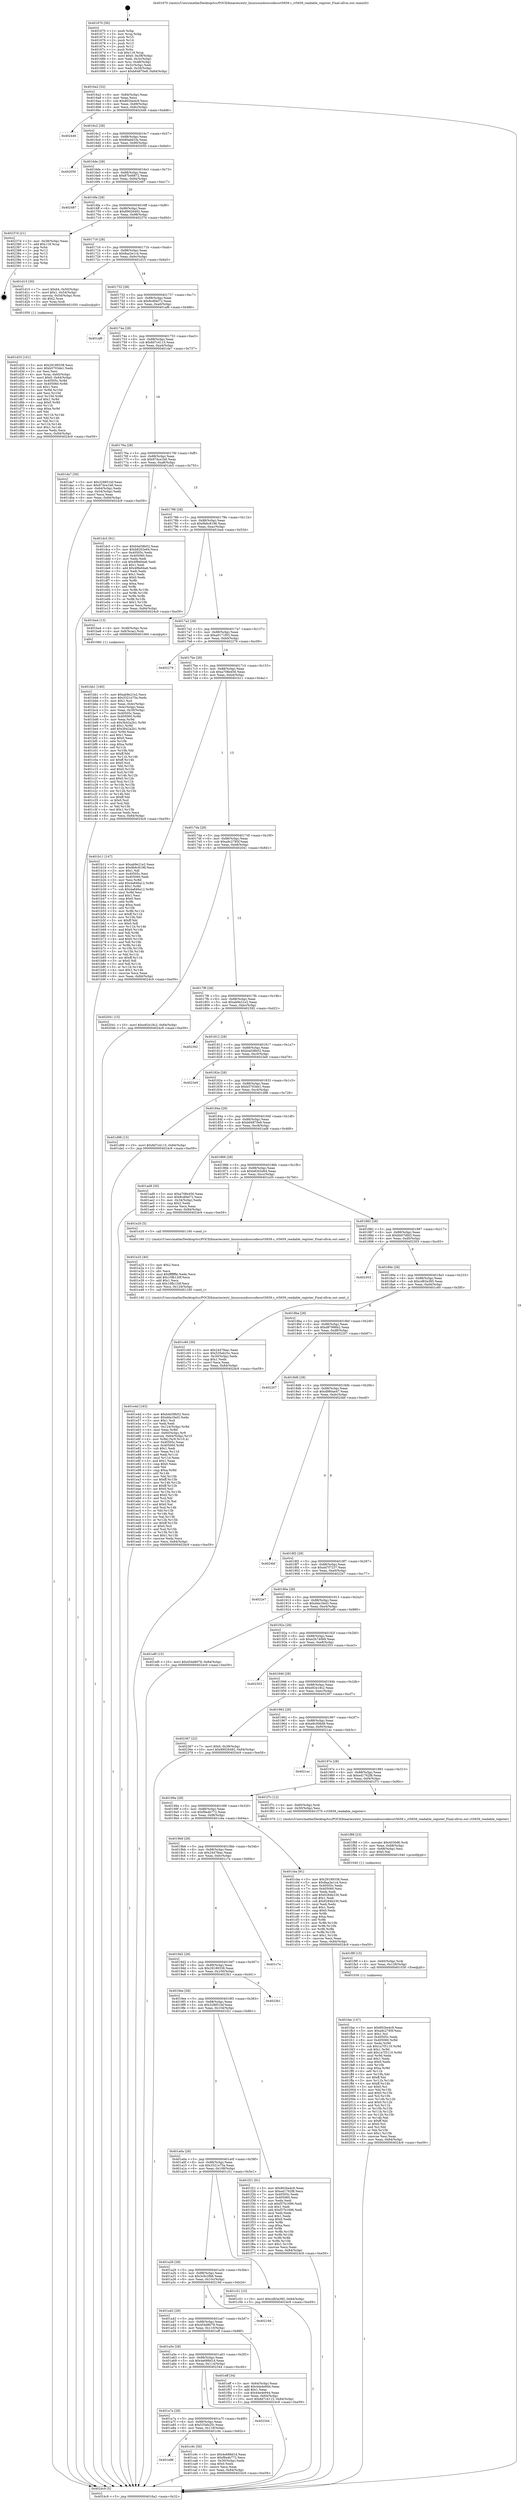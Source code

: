 digraph "0x401670" {
  label = "0x401670 (/mnt/c/Users/mathe/Desktop/tcc/POCII/binaries/extr_linuxsoundsoccodecsrt5659.c_rt5659_readable_register_Final-ollvm.out::main(0))"
  labelloc = "t"
  node[shape=record]

  Entry [label="",width=0.3,height=0.3,shape=circle,fillcolor=black,style=filled]
  "0x4016a2" [label="{
     0x4016a2 [32]\l
     | [instrs]\l
     &nbsp;&nbsp;0x4016a2 \<+6\>: mov -0x84(%rbp),%eax\l
     &nbsp;&nbsp;0x4016a8 \<+2\>: mov %eax,%ecx\l
     &nbsp;&nbsp;0x4016aa \<+6\>: sub $0x802be4c9,%ecx\l
     &nbsp;&nbsp;0x4016b0 \<+6\>: mov %eax,-0x88(%rbp)\l
     &nbsp;&nbsp;0x4016b6 \<+6\>: mov %ecx,-0x8c(%rbp)\l
     &nbsp;&nbsp;0x4016bc \<+6\>: je 0000000000402446 \<main+0xdd6\>\l
  }"]
  "0x402446" [label="{
     0x402446\l
  }", style=dashed]
  "0x4016c2" [label="{
     0x4016c2 [28]\l
     | [instrs]\l
     &nbsp;&nbsp;0x4016c2 \<+5\>: jmp 00000000004016c7 \<main+0x57\>\l
     &nbsp;&nbsp;0x4016c7 \<+6\>: mov -0x88(%rbp),%eax\l
     &nbsp;&nbsp;0x4016cd \<+5\>: sub $0x80abd1fa,%eax\l
     &nbsp;&nbsp;0x4016d2 \<+6\>: mov %eax,-0x90(%rbp)\l
     &nbsp;&nbsp;0x4016d8 \<+6\>: je 0000000000402050 \<main+0x9e0\>\l
  }"]
  Exit [label="",width=0.3,height=0.3,shape=circle,fillcolor=black,style=filled,peripheries=2]
  "0x402050" [label="{
     0x402050\l
  }", style=dashed]
  "0x4016de" [label="{
     0x4016de [28]\l
     | [instrs]\l
     &nbsp;&nbsp;0x4016de \<+5\>: jmp 00000000004016e3 \<main+0x73\>\l
     &nbsp;&nbsp;0x4016e3 \<+6\>: mov -0x88(%rbp),%eax\l
     &nbsp;&nbsp;0x4016e9 \<+5\>: sub $0x87b46872,%eax\l
     &nbsp;&nbsp;0x4016ee \<+6\>: mov %eax,-0x94(%rbp)\l
     &nbsp;&nbsp;0x4016f4 \<+6\>: je 0000000000402487 \<main+0xe17\>\l
  }"]
  "0x401fae" [label="{
     0x401fae [147]\l
     | [instrs]\l
     &nbsp;&nbsp;0x401fae \<+5\>: mov $0x802be4c9,%eax\l
     &nbsp;&nbsp;0x401fb3 \<+5\>: mov $0xa9c2785f,%esi\l
     &nbsp;&nbsp;0x401fb8 \<+2\>: mov $0x1,%cl\l
     &nbsp;&nbsp;0x401fba \<+7\>: mov 0x40505c,%edx\l
     &nbsp;&nbsp;0x401fc1 \<+8\>: mov 0x405060,%r8d\l
     &nbsp;&nbsp;0x401fc9 \<+3\>: mov %edx,%r9d\l
     &nbsp;&nbsp;0x401fcc \<+7\>: sub $0x1a7f3110,%r9d\l
     &nbsp;&nbsp;0x401fd3 \<+4\>: sub $0x1,%r9d\l
     &nbsp;&nbsp;0x401fd7 \<+7\>: add $0x1a7f3110,%r9d\l
     &nbsp;&nbsp;0x401fde \<+4\>: imul %r9d,%edx\l
     &nbsp;&nbsp;0x401fe2 \<+3\>: and $0x1,%edx\l
     &nbsp;&nbsp;0x401fe5 \<+3\>: cmp $0x0,%edx\l
     &nbsp;&nbsp;0x401fe8 \<+4\>: sete %r10b\l
     &nbsp;&nbsp;0x401fec \<+4\>: cmp $0xa,%r8d\l
     &nbsp;&nbsp;0x401ff0 \<+4\>: setl %r11b\l
     &nbsp;&nbsp;0x401ff4 \<+3\>: mov %r10b,%bl\l
     &nbsp;&nbsp;0x401ff7 \<+3\>: xor $0xff,%bl\l
     &nbsp;&nbsp;0x401ffa \<+3\>: mov %r11b,%r14b\l
     &nbsp;&nbsp;0x401ffd \<+4\>: xor $0xff,%r14b\l
     &nbsp;&nbsp;0x402001 \<+3\>: xor $0x0,%cl\l
     &nbsp;&nbsp;0x402004 \<+3\>: mov %bl,%r15b\l
     &nbsp;&nbsp;0x402007 \<+4\>: and $0x0,%r15b\l
     &nbsp;&nbsp;0x40200b \<+3\>: and %cl,%r10b\l
     &nbsp;&nbsp;0x40200e \<+3\>: mov %r14b,%r12b\l
     &nbsp;&nbsp;0x402011 \<+4\>: and $0x0,%r12b\l
     &nbsp;&nbsp;0x402015 \<+3\>: and %cl,%r11b\l
     &nbsp;&nbsp;0x402018 \<+3\>: or %r10b,%r15b\l
     &nbsp;&nbsp;0x40201b \<+3\>: or %r11b,%r12b\l
     &nbsp;&nbsp;0x40201e \<+3\>: xor %r12b,%r15b\l
     &nbsp;&nbsp;0x402021 \<+3\>: or %r14b,%bl\l
     &nbsp;&nbsp;0x402024 \<+3\>: xor $0xff,%bl\l
     &nbsp;&nbsp;0x402027 \<+3\>: or $0x0,%cl\l
     &nbsp;&nbsp;0x40202a \<+2\>: and %cl,%bl\l
     &nbsp;&nbsp;0x40202c \<+3\>: or %bl,%r15b\l
     &nbsp;&nbsp;0x40202f \<+4\>: test $0x1,%r15b\l
     &nbsp;&nbsp;0x402033 \<+3\>: cmovne %esi,%eax\l
     &nbsp;&nbsp;0x402036 \<+6\>: mov %eax,-0x84(%rbp)\l
     &nbsp;&nbsp;0x40203c \<+5\>: jmp 00000000004024c9 \<main+0xe59\>\l
  }"]
  "0x402487" [label="{
     0x402487\l
  }", style=dashed]
  "0x4016fa" [label="{
     0x4016fa [28]\l
     | [instrs]\l
     &nbsp;&nbsp;0x4016fa \<+5\>: jmp 00000000004016ff \<main+0x8f\>\l
     &nbsp;&nbsp;0x4016ff \<+6\>: mov -0x88(%rbp),%eax\l
     &nbsp;&nbsp;0x401705 \<+5\>: sub $0x89026492,%eax\l
     &nbsp;&nbsp;0x40170a \<+6\>: mov %eax,-0x98(%rbp)\l
     &nbsp;&nbsp;0x401710 \<+6\>: je 000000000040237d \<main+0xd0d\>\l
  }"]
  "0x401f9f" [label="{
     0x401f9f [15]\l
     | [instrs]\l
     &nbsp;&nbsp;0x401f9f \<+4\>: mov -0x60(%rbp),%rdi\l
     &nbsp;&nbsp;0x401fa3 \<+6\>: mov %eax,-0x128(%rbp)\l
     &nbsp;&nbsp;0x401fa9 \<+5\>: call 0000000000401030 \<free@plt\>\l
     | [calls]\l
     &nbsp;&nbsp;0x401030 \{1\} (unknown)\l
  }"]
  "0x40237d" [label="{
     0x40237d [21]\l
     | [instrs]\l
     &nbsp;&nbsp;0x40237d \<+3\>: mov -0x38(%rbp),%eax\l
     &nbsp;&nbsp;0x402380 \<+7\>: add $0x118,%rsp\l
     &nbsp;&nbsp;0x402387 \<+1\>: pop %rbx\l
     &nbsp;&nbsp;0x402388 \<+2\>: pop %r12\l
     &nbsp;&nbsp;0x40238a \<+2\>: pop %r13\l
     &nbsp;&nbsp;0x40238c \<+2\>: pop %r14\l
     &nbsp;&nbsp;0x40238e \<+2\>: pop %r15\l
     &nbsp;&nbsp;0x402390 \<+1\>: pop %rbp\l
     &nbsp;&nbsp;0x402391 \<+1\>: ret\l
  }"]
  "0x401716" [label="{
     0x401716 [28]\l
     | [instrs]\l
     &nbsp;&nbsp;0x401716 \<+5\>: jmp 000000000040171b \<main+0xab\>\l
     &nbsp;&nbsp;0x40171b \<+6\>: mov -0x88(%rbp),%eax\l
     &nbsp;&nbsp;0x401721 \<+5\>: sub $0x8aa3e1c4,%eax\l
     &nbsp;&nbsp;0x401726 \<+6\>: mov %eax,-0x9c(%rbp)\l
     &nbsp;&nbsp;0x40172c \<+6\>: je 0000000000401d15 \<main+0x6a5\>\l
  }"]
  "0x401f88" [label="{
     0x401f88 [23]\l
     | [instrs]\l
     &nbsp;&nbsp;0x401f88 \<+10\>: movabs $0x4030d6,%rdi\l
     &nbsp;&nbsp;0x401f92 \<+3\>: mov %eax,-0x68(%rbp)\l
     &nbsp;&nbsp;0x401f95 \<+3\>: mov -0x68(%rbp),%esi\l
     &nbsp;&nbsp;0x401f98 \<+2\>: mov $0x0,%al\l
     &nbsp;&nbsp;0x401f9a \<+5\>: call 0000000000401040 \<printf@plt\>\l
     | [calls]\l
     &nbsp;&nbsp;0x401040 \{1\} (unknown)\l
  }"]
  "0x401d15" [label="{
     0x401d15 [30]\l
     | [instrs]\l
     &nbsp;&nbsp;0x401d15 \<+7\>: movl $0x64,-0x50(%rbp)\l
     &nbsp;&nbsp;0x401d1c \<+7\>: movl $0x1,-0x54(%rbp)\l
     &nbsp;&nbsp;0x401d23 \<+4\>: movslq -0x54(%rbp),%rax\l
     &nbsp;&nbsp;0x401d27 \<+4\>: shl $0x2,%rax\l
     &nbsp;&nbsp;0x401d2b \<+3\>: mov %rax,%rdi\l
     &nbsp;&nbsp;0x401d2e \<+5\>: call 0000000000401050 \<malloc@plt\>\l
     | [calls]\l
     &nbsp;&nbsp;0x401050 \{1\} (unknown)\l
  }"]
  "0x401732" [label="{
     0x401732 [28]\l
     | [instrs]\l
     &nbsp;&nbsp;0x401732 \<+5\>: jmp 0000000000401737 \<main+0xc7\>\l
     &nbsp;&nbsp;0x401737 \<+6\>: mov -0x88(%rbp),%eax\l
     &nbsp;&nbsp;0x40173d \<+5\>: sub $0x8cdf4d72,%eax\l
     &nbsp;&nbsp;0x401742 \<+6\>: mov %eax,-0xa0(%rbp)\l
     &nbsp;&nbsp;0x401748 \<+6\>: je 0000000000401af6 \<main+0x486\>\l
  }"]
  "0x401e4d" [label="{
     0x401e4d [163]\l
     | [instrs]\l
     &nbsp;&nbsp;0x401e4d \<+5\>: mov $0xb4d38b52,%ecx\l
     &nbsp;&nbsp;0x401e52 \<+5\>: mov $0xdda1fed3,%edx\l
     &nbsp;&nbsp;0x401e57 \<+3\>: mov $0x1,%sil\l
     &nbsp;&nbsp;0x401e5a \<+2\>: xor %edi,%edi\l
     &nbsp;&nbsp;0x401e5c \<+7\>: mov -0x124(%rbp),%r8d\l
     &nbsp;&nbsp;0x401e63 \<+4\>: imul %eax,%r8d\l
     &nbsp;&nbsp;0x401e67 \<+4\>: mov -0x60(%rbp),%r9\l
     &nbsp;&nbsp;0x401e6b \<+4\>: movslq -0x64(%rbp),%r10\l
     &nbsp;&nbsp;0x401e6f \<+4\>: mov %r8d,(%r9,%r10,4)\l
     &nbsp;&nbsp;0x401e73 \<+7\>: mov 0x40505c,%eax\l
     &nbsp;&nbsp;0x401e7a \<+8\>: mov 0x405060,%r8d\l
     &nbsp;&nbsp;0x401e82 \<+3\>: sub $0x1,%edi\l
     &nbsp;&nbsp;0x401e85 \<+3\>: mov %eax,%r11d\l
     &nbsp;&nbsp;0x401e88 \<+3\>: add %edi,%r11d\l
     &nbsp;&nbsp;0x401e8b \<+4\>: imul %r11d,%eax\l
     &nbsp;&nbsp;0x401e8f \<+3\>: and $0x1,%eax\l
     &nbsp;&nbsp;0x401e92 \<+3\>: cmp $0x0,%eax\l
     &nbsp;&nbsp;0x401e95 \<+3\>: sete %bl\l
     &nbsp;&nbsp;0x401e98 \<+4\>: cmp $0xa,%r8d\l
     &nbsp;&nbsp;0x401e9c \<+4\>: setl %r14b\l
     &nbsp;&nbsp;0x401ea0 \<+3\>: mov %bl,%r15b\l
     &nbsp;&nbsp;0x401ea3 \<+4\>: xor $0xff,%r15b\l
     &nbsp;&nbsp;0x401ea7 \<+3\>: mov %r14b,%r12b\l
     &nbsp;&nbsp;0x401eaa \<+4\>: xor $0xff,%r12b\l
     &nbsp;&nbsp;0x401eae \<+4\>: xor $0x0,%sil\l
     &nbsp;&nbsp;0x401eb2 \<+3\>: mov %r15b,%r13b\l
     &nbsp;&nbsp;0x401eb5 \<+4\>: and $0x0,%r13b\l
     &nbsp;&nbsp;0x401eb9 \<+3\>: and %sil,%bl\l
     &nbsp;&nbsp;0x401ebc \<+3\>: mov %r12b,%al\l
     &nbsp;&nbsp;0x401ebf \<+2\>: and $0x0,%al\l
     &nbsp;&nbsp;0x401ec1 \<+3\>: and %sil,%r14b\l
     &nbsp;&nbsp;0x401ec4 \<+3\>: or %bl,%r13b\l
     &nbsp;&nbsp;0x401ec7 \<+3\>: or %r14b,%al\l
     &nbsp;&nbsp;0x401eca \<+3\>: xor %al,%r13b\l
     &nbsp;&nbsp;0x401ecd \<+3\>: or %r12b,%r15b\l
     &nbsp;&nbsp;0x401ed0 \<+4\>: xor $0xff,%r15b\l
     &nbsp;&nbsp;0x401ed4 \<+4\>: or $0x0,%sil\l
     &nbsp;&nbsp;0x401ed8 \<+3\>: and %sil,%r15b\l
     &nbsp;&nbsp;0x401edb \<+3\>: or %r15b,%r13b\l
     &nbsp;&nbsp;0x401ede \<+4\>: test $0x1,%r13b\l
     &nbsp;&nbsp;0x401ee2 \<+3\>: cmovne %edx,%ecx\l
     &nbsp;&nbsp;0x401ee5 \<+6\>: mov %ecx,-0x84(%rbp)\l
     &nbsp;&nbsp;0x401eeb \<+5\>: jmp 00000000004024c9 \<main+0xe59\>\l
  }"]
  "0x401af6" [label="{
     0x401af6\l
  }", style=dashed]
  "0x40174e" [label="{
     0x40174e [28]\l
     | [instrs]\l
     &nbsp;&nbsp;0x40174e \<+5\>: jmp 0000000000401753 \<main+0xe3\>\l
     &nbsp;&nbsp;0x401753 \<+6\>: mov -0x88(%rbp),%eax\l
     &nbsp;&nbsp;0x401759 \<+5\>: sub $0x8d7c4115,%eax\l
     &nbsp;&nbsp;0x40175e \<+6\>: mov %eax,-0xa4(%rbp)\l
     &nbsp;&nbsp;0x401764 \<+6\>: je 0000000000401da7 \<main+0x737\>\l
  }"]
  "0x401e25" [label="{
     0x401e25 [40]\l
     | [instrs]\l
     &nbsp;&nbsp;0x401e25 \<+5\>: mov $0x2,%ecx\l
     &nbsp;&nbsp;0x401e2a \<+1\>: cltd\l
     &nbsp;&nbsp;0x401e2b \<+2\>: idiv %ecx\l
     &nbsp;&nbsp;0x401e2d \<+6\>: imul $0xfffffffe,%edx,%ecx\l
     &nbsp;&nbsp;0x401e33 \<+6\>: add $0x10fb120f,%ecx\l
     &nbsp;&nbsp;0x401e39 \<+3\>: add $0x1,%ecx\l
     &nbsp;&nbsp;0x401e3c \<+6\>: sub $0x10fb120f,%ecx\l
     &nbsp;&nbsp;0x401e42 \<+6\>: mov %ecx,-0x124(%rbp)\l
     &nbsp;&nbsp;0x401e48 \<+5\>: call 0000000000401160 \<next_i\>\l
     | [calls]\l
     &nbsp;&nbsp;0x401160 \{1\} (/mnt/c/Users/mathe/Desktop/tcc/POCII/binaries/extr_linuxsoundsoccodecsrt5659.c_rt5659_readable_register_Final-ollvm.out::next_i)\l
  }"]
  "0x401da7" [label="{
     0x401da7 [30]\l
     | [instrs]\l
     &nbsp;&nbsp;0x401da7 \<+5\>: mov $0x328851bf,%eax\l
     &nbsp;&nbsp;0x401dac \<+5\>: mov $0x97dce1b6,%ecx\l
     &nbsp;&nbsp;0x401db1 \<+3\>: mov -0x64(%rbp),%edx\l
     &nbsp;&nbsp;0x401db4 \<+3\>: cmp -0x54(%rbp),%edx\l
     &nbsp;&nbsp;0x401db7 \<+3\>: cmovl %ecx,%eax\l
     &nbsp;&nbsp;0x401dba \<+6\>: mov %eax,-0x84(%rbp)\l
     &nbsp;&nbsp;0x401dc0 \<+5\>: jmp 00000000004024c9 \<main+0xe59\>\l
  }"]
  "0x40176a" [label="{
     0x40176a [28]\l
     | [instrs]\l
     &nbsp;&nbsp;0x40176a \<+5\>: jmp 000000000040176f \<main+0xff\>\l
     &nbsp;&nbsp;0x40176f \<+6\>: mov -0x88(%rbp),%eax\l
     &nbsp;&nbsp;0x401775 \<+5\>: sub $0x97dce1b6,%eax\l
     &nbsp;&nbsp;0x40177a \<+6\>: mov %eax,-0xa8(%rbp)\l
     &nbsp;&nbsp;0x401780 \<+6\>: je 0000000000401dc5 \<main+0x755\>\l
  }"]
  "0x401d33" [label="{
     0x401d33 [101]\l
     | [instrs]\l
     &nbsp;&nbsp;0x401d33 \<+5\>: mov $0x29189338,%ecx\l
     &nbsp;&nbsp;0x401d38 \<+5\>: mov $0xb5703de1,%edx\l
     &nbsp;&nbsp;0x401d3d \<+2\>: xor %esi,%esi\l
     &nbsp;&nbsp;0x401d3f \<+4\>: mov %rax,-0x60(%rbp)\l
     &nbsp;&nbsp;0x401d43 \<+7\>: movl $0x0,-0x64(%rbp)\l
     &nbsp;&nbsp;0x401d4a \<+8\>: mov 0x40505c,%r8d\l
     &nbsp;&nbsp;0x401d52 \<+8\>: mov 0x405060,%r9d\l
     &nbsp;&nbsp;0x401d5a \<+3\>: sub $0x1,%esi\l
     &nbsp;&nbsp;0x401d5d \<+3\>: mov %r8d,%r10d\l
     &nbsp;&nbsp;0x401d60 \<+3\>: add %esi,%r10d\l
     &nbsp;&nbsp;0x401d63 \<+4\>: imul %r10d,%r8d\l
     &nbsp;&nbsp;0x401d67 \<+4\>: and $0x1,%r8d\l
     &nbsp;&nbsp;0x401d6b \<+4\>: cmp $0x0,%r8d\l
     &nbsp;&nbsp;0x401d6f \<+4\>: sete %r11b\l
     &nbsp;&nbsp;0x401d73 \<+4\>: cmp $0xa,%r9d\l
     &nbsp;&nbsp;0x401d77 \<+3\>: setl %bl\l
     &nbsp;&nbsp;0x401d7a \<+3\>: mov %r11b,%r14b\l
     &nbsp;&nbsp;0x401d7d \<+3\>: and %bl,%r14b\l
     &nbsp;&nbsp;0x401d80 \<+3\>: xor %bl,%r11b\l
     &nbsp;&nbsp;0x401d83 \<+3\>: or %r11b,%r14b\l
     &nbsp;&nbsp;0x401d86 \<+4\>: test $0x1,%r14b\l
     &nbsp;&nbsp;0x401d8a \<+3\>: cmovne %edx,%ecx\l
     &nbsp;&nbsp;0x401d8d \<+6\>: mov %ecx,-0x84(%rbp)\l
     &nbsp;&nbsp;0x401d93 \<+5\>: jmp 00000000004024c9 \<main+0xe59\>\l
  }"]
  "0x401dc5" [label="{
     0x401dc5 [91]\l
     | [instrs]\l
     &nbsp;&nbsp;0x401dc5 \<+5\>: mov $0xb4d38b52,%eax\l
     &nbsp;&nbsp;0x401dca \<+5\>: mov $0xb8202e64,%ecx\l
     &nbsp;&nbsp;0x401dcf \<+7\>: mov 0x40505c,%edx\l
     &nbsp;&nbsp;0x401dd6 \<+7\>: mov 0x405060,%esi\l
     &nbsp;&nbsp;0x401ddd \<+2\>: mov %edx,%edi\l
     &nbsp;&nbsp;0x401ddf \<+6\>: sub $0x4f8e84a6,%edi\l
     &nbsp;&nbsp;0x401de5 \<+3\>: sub $0x1,%edi\l
     &nbsp;&nbsp;0x401de8 \<+6\>: add $0x4f8e84a6,%edi\l
     &nbsp;&nbsp;0x401dee \<+3\>: imul %edi,%edx\l
     &nbsp;&nbsp;0x401df1 \<+3\>: and $0x1,%edx\l
     &nbsp;&nbsp;0x401df4 \<+3\>: cmp $0x0,%edx\l
     &nbsp;&nbsp;0x401df7 \<+4\>: sete %r8b\l
     &nbsp;&nbsp;0x401dfb \<+3\>: cmp $0xa,%esi\l
     &nbsp;&nbsp;0x401dfe \<+4\>: setl %r9b\l
     &nbsp;&nbsp;0x401e02 \<+3\>: mov %r8b,%r10b\l
     &nbsp;&nbsp;0x401e05 \<+3\>: and %r9b,%r10b\l
     &nbsp;&nbsp;0x401e08 \<+3\>: xor %r9b,%r8b\l
     &nbsp;&nbsp;0x401e0b \<+3\>: or %r8b,%r10b\l
     &nbsp;&nbsp;0x401e0e \<+4\>: test $0x1,%r10b\l
     &nbsp;&nbsp;0x401e12 \<+3\>: cmovne %ecx,%eax\l
     &nbsp;&nbsp;0x401e15 \<+6\>: mov %eax,-0x84(%rbp)\l
     &nbsp;&nbsp;0x401e1b \<+5\>: jmp 00000000004024c9 \<main+0xe59\>\l
  }"]
  "0x401786" [label="{
     0x401786 [28]\l
     | [instrs]\l
     &nbsp;&nbsp;0x401786 \<+5\>: jmp 000000000040178b \<main+0x11b\>\l
     &nbsp;&nbsp;0x40178b \<+6\>: mov -0x88(%rbp),%eax\l
     &nbsp;&nbsp;0x401791 \<+5\>: sub $0x9b6c8196,%eax\l
     &nbsp;&nbsp;0x401796 \<+6\>: mov %eax,-0xac(%rbp)\l
     &nbsp;&nbsp;0x40179c \<+6\>: je 0000000000401ba4 \<main+0x534\>\l
  }"]
  "0x401a96" [label="{
     0x401a96\l
  }", style=dashed]
  "0x401ba4" [label="{
     0x401ba4 [13]\l
     | [instrs]\l
     &nbsp;&nbsp;0x401ba4 \<+4\>: mov -0x48(%rbp),%rax\l
     &nbsp;&nbsp;0x401ba8 \<+4\>: mov 0x8(%rax),%rdi\l
     &nbsp;&nbsp;0x401bac \<+5\>: call 0000000000401060 \<atoi@plt\>\l
     | [calls]\l
     &nbsp;&nbsp;0x401060 \{1\} (unknown)\l
  }"]
  "0x4017a2" [label="{
     0x4017a2 [28]\l
     | [instrs]\l
     &nbsp;&nbsp;0x4017a2 \<+5\>: jmp 00000000004017a7 \<main+0x137\>\l
     &nbsp;&nbsp;0x4017a7 \<+6\>: mov -0x88(%rbp),%eax\l
     &nbsp;&nbsp;0x4017ad \<+5\>: sub $0xa0171f03,%eax\l
     &nbsp;&nbsp;0x4017b2 \<+6\>: mov %eax,-0xb0(%rbp)\l
     &nbsp;&nbsp;0x4017b8 \<+6\>: je 0000000000402279 \<main+0xc09\>\l
  }"]
  "0x401c9c" [label="{
     0x401c9c [30]\l
     | [instrs]\l
     &nbsp;&nbsp;0x401c9c \<+5\>: mov $0x4e688d1d,%eax\l
     &nbsp;&nbsp;0x401ca1 \<+5\>: mov $0xf9a4b772,%ecx\l
     &nbsp;&nbsp;0x401ca6 \<+3\>: mov -0x30(%rbp),%edx\l
     &nbsp;&nbsp;0x401ca9 \<+3\>: cmp $0x0,%edx\l
     &nbsp;&nbsp;0x401cac \<+3\>: cmove %ecx,%eax\l
     &nbsp;&nbsp;0x401caf \<+6\>: mov %eax,-0x84(%rbp)\l
     &nbsp;&nbsp;0x401cb5 \<+5\>: jmp 00000000004024c9 \<main+0xe59\>\l
  }"]
  "0x402279" [label="{
     0x402279\l
  }", style=dashed]
  "0x4017be" [label="{
     0x4017be [28]\l
     | [instrs]\l
     &nbsp;&nbsp;0x4017be \<+5\>: jmp 00000000004017c3 \<main+0x153\>\l
     &nbsp;&nbsp;0x4017c3 \<+6\>: mov -0x88(%rbp),%eax\l
     &nbsp;&nbsp;0x4017c9 \<+5\>: sub $0xa708e456,%eax\l
     &nbsp;&nbsp;0x4017ce \<+6\>: mov %eax,-0xb4(%rbp)\l
     &nbsp;&nbsp;0x4017d4 \<+6\>: je 0000000000401b11 \<main+0x4a1\>\l
  }"]
  "0x401a7a" [label="{
     0x401a7a [28]\l
     | [instrs]\l
     &nbsp;&nbsp;0x401a7a \<+5\>: jmp 0000000000401a7f \<main+0x40f\>\l
     &nbsp;&nbsp;0x401a7f \<+6\>: mov -0x88(%rbp),%eax\l
     &nbsp;&nbsp;0x401a85 \<+5\>: sub $0x535eb25c,%eax\l
     &nbsp;&nbsp;0x401a8a \<+6\>: mov %eax,-0x118(%rbp)\l
     &nbsp;&nbsp;0x401a90 \<+6\>: je 0000000000401c9c \<main+0x62c\>\l
  }"]
  "0x401b11" [label="{
     0x401b11 [147]\l
     | [instrs]\l
     &nbsp;&nbsp;0x401b11 \<+5\>: mov $0xab9e21e2,%eax\l
     &nbsp;&nbsp;0x401b16 \<+5\>: mov $0x9b6c8196,%ecx\l
     &nbsp;&nbsp;0x401b1b \<+2\>: mov $0x1,%dl\l
     &nbsp;&nbsp;0x401b1d \<+7\>: mov 0x40505c,%esi\l
     &nbsp;&nbsp;0x401b24 \<+7\>: mov 0x405060,%edi\l
     &nbsp;&nbsp;0x401b2b \<+3\>: mov %esi,%r8d\l
     &nbsp;&nbsp;0x401b2e \<+7\>: add $0x4a846a12,%r8d\l
     &nbsp;&nbsp;0x401b35 \<+4\>: sub $0x1,%r8d\l
     &nbsp;&nbsp;0x401b39 \<+7\>: sub $0x4a846a12,%r8d\l
     &nbsp;&nbsp;0x401b40 \<+4\>: imul %r8d,%esi\l
     &nbsp;&nbsp;0x401b44 \<+3\>: and $0x1,%esi\l
     &nbsp;&nbsp;0x401b47 \<+3\>: cmp $0x0,%esi\l
     &nbsp;&nbsp;0x401b4a \<+4\>: sete %r9b\l
     &nbsp;&nbsp;0x401b4e \<+3\>: cmp $0xa,%edi\l
     &nbsp;&nbsp;0x401b51 \<+4\>: setl %r10b\l
     &nbsp;&nbsp;0x401b55 \<+3\>: mov %r9b,%r11b\l
     &nbsp;&nbsp;0x401b58 \<+4\>: xor $0xff,%r11b\l
     &nbsp;&nbsp;0x401b5c \<+3\>: mov %r10b,%bl\l
     &nbsp;&nbsp;0x401b5f \<+3\>: xor $0xff,%bl\l
     &nbsp;&nbsp;0x401b62 \<+3\>: xor $0x0,%dl\l
     &nbsp;&nbsp;0x401b65 \<+3\>: mov %r11b,%r14b\l
     &nbsp;&nbsp;0x401b68 \<+4\>: and $0x0,%r14b\l
     &nbsp;&nbsp;0x401b6c \<+3\>: and %dl,%r9b\l
     &nbsp;&nbsp;0x401b6f \<+3\>: mov %bl,%r15b\l
     &nbsp;&nbsp;0x401b72 \<+4\>: and $0x0,%r15b\l
     &nbsp;&nbsp;0x401b76 \<+3\>: and %dl,%r10b\l
     &nbsp;&nbsp;0x401b79 \<+3\>: or %r9b,%r14b\l
     &nbsp;&nbsp;0x401b7c \<+3\>: or %r10b,%r15b\l
     &nbsp;&nbsp;0x401b7f \<+3\>: xor %r15b,%r14b\l
     &nbsp;&nbsp;0x401b82 \<+3\>: or %bl,%r11b\l
     &nbsp;&nbsp;0x401b85 \<+4\>: xor $0xff,%r11b\l
     &nbsp;&nbsp;0x401b89 \<+3\>: or $0x0,%dl\l
     &nbsp;&nbsp;0x401b8c \<+3\>: and %dl,%r11b\l
     &nbsp;&nbsp;0x401b8f \<+3\>: or %r11b,%r14b\l
     &nbsp;&nbsp;0x401b92 \<+4\>: test $0x1,%r14b\l
     &nbsp;&nbsp;0x401b96 \<+3\>: cmovne %ecx,%eax\l
     &nbsp;&nbsp;0x401b99 \<+6\>: mov %eax,-0x84(%rbp)\l
     &nbsp;&nbsp;0x401b9f \<+5\>: jmp 00000000004024c9 \<main+0xe59\>\l
  }"]
  "0x4017da" [label="{
     0x4017da [28]\l
     | [instrs]\l
     &nbsp;&nbsp;0x4017da \<+5\>: jmp 00000000004017df \<main+0x16f\>\l
     &nbsp;&nbsp;0x4017df \<+6\>: mov -0x88(%rbp),%eax\l
     &nbsp;&nbsp;0x4017e5 \<+5\>: sub $0xa9c2785f,%eax\l
     &nbsp;&nbsp;0x4017ea \<+6\>: mov %eax,-0xb8(%rbp)\l
     &nbsp;&nbsp;0x4017f0 \<+6\>: je 0000000000402041 \<main+0x9d1\>\l
  }"]
  "0x402344" [label="{
     0x402344\l
  }", style=dashed]
  "0x402041" [label="{
     0x402041 [15]\l
     | [instrs]\l
     &nbsp;&nbsp;0x402041 \<+10\>: movl $0xe92e18c2,-0x84(%rbp)\l
     &nbsp;&nbsp;0x40204b \<+5\>: jmp 00000000004024c9 \<main+0xe59\>\l
  }"]
  "0x4017f6" [label="{
     0x4017f6 [28]\l
     | [instrs]\l
     &nbsp;&nbsp;0x4017f6 \<+5\>: jmp 00000000004017fb \<main+0x18b\>\l
     &nbsp;&nbsp;0x4017fb \<+6\>: mov -0x88(%rbp),%eax\l
     &nbsp;&nbsp;0x401801 \<+5\>: sub $0xab9e21e2,%eax\l
     &nbsp;&nbsp;0x401806 \<+6\>: mov %eax,-0xbc(%rbp)\l
     &nbsp;&nbsp;0x40180c \<+6\>: je 0000000000402392 \<main+0xd22\>\l
  }"]
  "0x401a5e" [label="{
     0x401a5e [28]\l
     | [instrs]\l
     &nbsp;&nbsp;0x401a5e \<+5\>: jmp 0000000000401a63 \<main+0x3f3\>\l
     &nbsp;&nbsp;0x401a63 \<+6\>: mov -0x88(%rbp),%eax\l
     &nbsp;&nbsp;0x401a69 \<+5\>: sub $0x4e688d1d,%eax\l
     &nbsp;&nbsp;0x401a6e \<+6\>: mov %eax,-0x114(%rbp)\l
     &nbsp;&nbsp;0x401a74 \<+6\>: je 0000000000402344 \<main+0xcd4\>\l
  }"]
  "0x402392" [label="{
     0x402392\l
  }", style=dashed]
  "0x401812" [label="{
     0x401812 [28]\l
     | [instrs]\l
     &nbsp;&nbsp;0x401812 \<+5\>: jmp 0000000000401817 \<main+0x1a7\>\l
     &nbsp;&nbsp;0x401817 \<+6\>: mov -0x88(%rbp),%eax\l
     &nbsp;&nbsp;0x40181d \<+5\>: sub $0xb4d38b52,%eax\l
     &nbsp;&nbsp;0x401822 \<+6\>: mov %eax,-0xc0(%rbp)\l
     &nbsp;&nbsp;0x401828 \<+6\>: je 00000000004023e9 \<main+0xd79\>\l
  }"]
  "0x401eff" [label="{
     0x401eff [34]\l
     | [instrs]\l
     &nbsp;&nbsp;0x401eff \<+3\>: mov -0x64(%rbp),%eax\l
     &nbsp;&nbsp;0x401f02 \<+5\>: add $0x44e4e944,%eax\l
     &nbsp;&nbsp;0x401f07 \<+3\>: add $0x1,%eax\l
     &nbsp;&nbsp;0x401f0a \<+5\>: sub $0x44e4e944,%eax\l
     &nbsp;&nbsp;0x401f0f \<+3\>: mov %eax,-0x64(%rbp)\l
     &nbsp;&nbsp;0x401f12 \<+10\>: movl $0x8d7c4115,-0x84(%rbp)\l
     &nbsp;&nbsp;0x401f1c \<+5\>: jmp 00000000004024c9 \<main+0xe59\>\l
  }"]
  "0x4023e9" [label="{
     0x4023e9\l
  }", style=dashed]
  "0x40182e" [label="{
     0x40182e [28]\l
     | [instrs]\l
     &nbsp;&nbsp;0x40182e \<+5\>: jmp 0000000000401833 \<main+0x1c3\>\l
     &nbsp;&nbsp;0x401833 \<+6\>: mov -0x88(%rbp),%eax\l
     &nbsp;&nbsp;0x401839 \<+5\>: sub $0xb5703de1,%eax\l
     &nbsp;&nbsp;0x40183e \<+6\>: mov %eax,-0xc4(%rbp)\l
     &nbsp;&nbsp;0x401844 \<+6\>: je 0000000000401d98 \<main+0x728\>\l
  }"]
  "0x401a42" [label="{
     0x401a42 [28]\l
     | [instrs]\l
     &nbsp;&nbsp;0x401a42 \<+5\>: jmp 0000000000401a47 \<main+0x3d7\>\l
     &nbsp;&nbsp;0x401a47 \<+6\>: mov -0x88(%rbp),%eax\l
     &nbsp;&nbsp;0x401a4d \<+5\>: sub $0x454d8078,%eax\l
     &nbsp;&nbsp;0x401a52 \<+6\>: mov %eax,-0x110(%rbp)\l
     &nbsp;&nbsp;0x401a58 \<+6\>: je 0000000000401eff \<main+0x88f\>\l
  }"]
  "0x401d98" [label="{
     0x401d98 [15]\l
     | [instrs]\l
     &nbsp;&nbsp;0x401d98 \<+10\>: movl $0x8d7c4115,-0x84(%rbp)\l
     &nbsp;&nbsp;0x401da2 \<+5\>: jmp 00000000004024c9 \<main+0xe59\>\l
  }"]
  "0x40184a" [label="{
     0x40184a [28]\l
     | [instrs]\l
     &nbsp;&nbsp;0x40184a \<+5\>: jmp 000000000040184f \<main+0x1df\>\l
     &nbsp;&nbsp;0x40184f \<+6\>: mov -0x88(%rbp),%eax\l
     &nbsp;&nbsp;0x401855 \<+5\>: sub $0xb64870e8,%eax\l
     &nbsp;&nbsp;0x40185a \<+6\>: mov %eax,-0xc8(%rbp)\l
     &nbsp;&nbsp;0x401860 \<+6\>: je 0000000000401ad8 \<main+0x468\>\l
  }"]
  "0x40219d" [label="{
     0x40219d\l
  }", style=dashed]
  "0x401ad8" [label="{
     0x401ad8 [30]\l
     | [instrs]\l
     &nbsp;&nbsp;0x401ad8 \<+5\>: mov $0xa708e456,%eax\l
     &nbsp;&nbsp;0x401add \<+5\>: mov $0x8cdf4d72,%ecx\l
     &nbsp;&nbsp;0x401ae2 \<+3\>: mov -0x34(%rbp),%edx\l
     &nbsp;&nbsp;0x401ae5 \<+3\>: cmp $0x2,%edx\l
     &nbsp;&nbsp;0x401ae8 \<+3\>: cmovne %ecx,%eax\l
     &nbsp;&nbsp;0x401aeb \<+6\>: mov %eax,-0x84(%rbp)\l
     &nbsp;&nbsp;0x401af1 \<+5\>: jmp 00000000004024c9 \<main+0xe59\>\l
  }"]
  "0x401866" [label="{
     0x401866 [28]\l
     | [instrs]\l
     &nbsp;&nbsp;0x401866 \<+5\>: jmp 000000000040186b \<main+0x1fb\>\l
     &nbsp;&nbsp;0x40186b \<+6\>: mov -0x88(%rbp),%eax\l
     &nbsp;&nbsp;0x401871 \<+5\>: sub $0xb8202e64,%eax\l
     &nbsp;&nbsp;0x401876 \<+6\>: mov %eax,-0xcc(%rbp)\l
     &nbsp;&nbsp;0x40187c \<+6\>: je 0000000000401e20 \<main+0x7b0\>\l
  }"]
  "0x4024c9" [label="{
     0x4024c9 [5]\l
     | [instrs]\l
     &nbsp;&nbsp;0x4024c9 \<+5\>: jmp 00000000004016a2 \<main+0x32\>\l
  }"]
  "0x401670" [label="{
     0x401670 [50]\l
     | [instrs]\l
     &nbsp;&nbsp;0x401670 \<+1\>: push %rbp\l
     &nbsp;&nbsp;0x401671 \<+3\>: mov %rsp,%rbp\l
     &nbsp;&nbsp;0x401674 \<+2\>: push %r15\l
     &nbsp;&nbsp;0x401676 \<+2\>: push %r14\l
     &nbsp;&nbsp;0x401678 \<+2\>: push %r13\l
     &nbsp;&nbsp;0x40167a \<+2\>: push %r12\l
     &nbsp;&nbsp;0x40167c \<+1\>: push %rbx\l
     &nbsp;&nbsp;0x40167d \<+7\>: sub $0x118,%rsp\l
     &nbsp;&nbsp;0x401684 \<+7\>: movl $0x0,-0x38(%rbp)\l
     &nbsp;&nbsp;0x40168b \<+3\>: mov %edi,-0x3c(%rbp)\l
     &nbsp;&nbsp;0x40168e \<+4\>: mov %rsi,-0x48(%rbp)\l
     &nbsp;&nbsp;0x401692 \<+3\>: mov -0x3c(%rbp),%edi\l
     &nbsp;&nbsp;0x401695 \<+3\>: mov %edi,-0x34(%rbp)\l
     &nbsp;&nbsp;0x401698 \<+10\>: movl $0xb64870e8,-0x84(%rbp)\l
  }"]
  "0x401bb1" [label="{
     0x401bb1 [160]\l
     | [instrs]\l
     &nbsp;&nbsp;0x401bb1 \<+5\>: mov $0xab9e21e2,%ecx\l
     &nbsp;&nbsp;0x401bb6 \<+5\>: mov $0x3321e75a,%edx\l
     &nbsp;&nbsp;0x401bbb \<+3\>: mov $0x1,%sil\l
     &nbsp;&nbsp;0x401bbe \<+3\>: mov %eax,-0x4c(%rbp)\l
     &nbsp;&nbsp;0x401bc1 \<+3\>: mov -0x4c(%rbp),%eax\l
     &nbsp;&nbsp;0x401bc4 \<+3\>: mov %eax,-0x30(%rbp)\l
     &nbsp;&nbsp;0x401bc7 \<+7\>: mov 0x40505c,%eax\l
     &nbsp;&nbsp;0x401bce \<+8\>: mov 0x405060,%r8d\l
     &nbsp;&nbsp;0x401bd6 \<+3\>: mov %eax,%r9d\l
     &nbsp;&nbsp;0x401bd9 \<+7\>: sub $0x3b42a2b1,%r9d\l
     &nbsp;&nbsp;0x401be0 \<+4\>: sub $0x1,%r9d\l
     &nbsp;&nbsp;0x401be4 \<+7\>: add $0x3b42a2b1,%r9d\l
     &nbsp;&nbsp;0x401beb \<+4\>: imul %r9d,%eax\l
     &nbsp;&nbsp;0x401bef \<+3\>: and $0x1,%eax\l
     &nbsp;&nbsp;0x401bf2 \<+3\>: cmp $0x0,%eax\l
     &nbsp;&nbsp;0x401bf5 \<+4\>: sete %r10b\l
     &nbsp;&nbsp;0x401bf9 \<+4\>: cmp $0xa,%r8d\l
     &nbsp;&nbsp;0x401bfd \<+4\>: setl %r11b\l
     &nbsp;&nbsp;0x401c01 \<+3\>: mov %r10b,%bl\l
     &nbsp;&nbsp;0x401c04 \<+3\>: xor $0xff,%bl\l
     &nbsp;&nbsp;0x401c07 \<+3\>: mov %r11b,%r14b\l
     &nbsp;&nbsp;0x401c0a \<+4\>: xor $0xff,%r14b\l
     &nbsp;&nbsp;0x401c0e \<+4\>: xor $0x0,%sil\l
     &nbsp;&nbsp;0x401c12 \<+3\>: mov %bl,%r15b\l
     &nbsp;&nbsp;0x401c15 \<+4\>: and $0x0,%r15b\l
     &nbsp;&nbsp;0x401c19 \<+3\>: and %sil,%r10b\l
     &nbsp;&nbsp;0x401c1c \<+3\>: mov %r14b,%r12b\l
     &nbsp;&nbsp;0x401c1f \<+4\>: and $0x0,%r12b\l
     &nbsp;&nbsp;0x401c23 \<+3\>: and %sil,%r11b\l
     &nbsp;&nbsp;0x401c26 \<+3\>: or %r10b,%r15b\l
     &nbsp;&nbsp;0x401c29 \<+3\>: or %r11b,%r12b\l
     &nbsp;&nbsp;0x401c2c \<+3\>: xor %r12b,%r15b\l
     &nbsp;&nbsp;0x401c2f \<+3\>: or %r14b,%bl\l
     &nbsp;&nbsp;0x401c32 \<+3\>: xor $0xff,%bl\l
     &nbsp;&nbsp;0x401c35 \<+4\>: or $0x0,%sil\l
     &nbsp;&nbsp;0x401c39 \<+3\>: and %sil,%bl\l
     &nbsp;&nbsp;0x401c3c \<+3\>: or %bl,%r15b\l
     &nbsp;&nbsp;0x401c3f \<+4\>: test $0x1,%r15b\l
     &nbsp;&nbsp;0x401c43 \<+3\>: cmovne %edx,%ecx\l
     &nbsp;&nbsp;0x401c46 \<+6\>: mov %ecx,-0x84(%rbp)\l
     &nbsp;&nbsp;0x401c4c \<+5\>: jmp 00000000004024c9 \<main+0xe59\>\l
  }"]
  "0x401a26" [label="{
     0x401a26 [28]\l
     | [instrs]\l
     &nbsp;&nbsp;0x401a26 \<+5\>: jmp 0000000000401a2b \<main+0x3bb\>\l
     &nbsp;&nbsp;0x401a2b \<+6\>: mov -0x88(%rbp),%eax\l
     &nbsp;&nbsp;0x401a31 \<+5\>: sub $0x3c6c2fb6,%eax\l
     &nbsp;&nbsp;0x401a36 \<+6\>: mov %eax,-0x10c(%rbp)\l
     &nbsp;&nbsp;0x401a3c \<+6\>: je 000000000040219d \<main+0xb2d\>\l
  }"]
  "0x401e20" [label="{
     0x401e20 [5]\l
     | [instrs]\l
     &nbsp;&nbsp;0x401e20 \<+5\>: call 0000000000401160 \<next_i\>\l
     | [calls]\l
     &nbsp;&nbsp;0x401160 \{1\} (/mnt/c/Users/mathe/Desktop/tcc/POCII/binaries/extr_linuxsoundsoccodecsrt5659.c_rt5659_readable_register_Final-ollvm.out::next_i)\l
  }"]
  "0x401882" [label="{
     0x401882 [28]\l
     | [instrs]\l
     &nbsp;&nbsp;0x401882 \<+5\>: jmp 0000000000401887 \<main+0x217\>\l
     &nbsp;&nbsp;0x401887 \<+6\>: mov -0x88(%rbp),%eax\l
     &nbsp;&nbsp;0x40188d \<+5\>: sub $0xbb07dfd3,%eax\l
     &nbsp;&nbsp;0x401892 \<+6\>: mov %eax,-0xd0(%rbp)\l
     &nbsp;&nbsp;0x401898 \<+6\>: je 0000000000402303 \<main+0xc93\>\l
  }"]
  "0x401c51" [label="{
     0x401c51 [15]\l
     | [instrs]\l
     &nbsp;&nbsp;0x401c51 \<+10\>: movl $0xcd83a385,-0x84(%rbp)\l
     &nbsp;&nbsp;0x401c5b \<+5\>: jmp 00000000004024c9 \<main+0xe59\>\l
  }"]
  "0x402303" [label="{
     0x402303\l
  }", style=dashed]
  "0x40189e" [label="{
     0x40189e [28]\l
     | [instrs]\l
     &nbsp;&nbsp;0x40189e \<+5\>: jmp 00000000004018a3 \<main+0x233\>\l
     &nbsp;&nbsp;0x4018a3 \<+6\>: mov -0x88(%rbp),%eax\l
     &nbsp;&nbsp;0x4018a9 \<+5\>: sub $0xcd83a385,%eax\l
     &nbsp;&nbsp;0x4018ae \<+6\>: mov %eax,-0xd4(%rbp)\l
     &nbsp;&nbsp;0x4018b4 \<+6\>: je 0000000000401c60 \<main+0x5f0\>\l
  }"]
  "0x401a0a" [label="{
     0x401a0a [28]\l
     | [instrs]\l
     &nbsp;&nbsp;0x401a0a \<+5\>: jmp 0000000000401a0f \<main+0x39f\>\l
     &nbsp;&nbsp;0x401a0f \<+6\>: mov -0x88(%rbp),%eax\l
     &nbsp;&nbsp;0x401a15 \<+5\>: sub $0x3321e75a,%eax\l
     &nbsp;&nbsp;0x401a1a \<+6\>: mov %eax,-0x108(%rbp)\l
     &nbsp;&nbsp;0x401a20 \<+6\>: je 0000000000401c51 \<main+0x5e1\>\l
  }"]
  "0x401c60" [label="{
     0x401c60 [30]\l
     | [instrs]\l
     &nbsp;&nbsp;0x401c60 \<+5\>: mov $0x2447feac,%eax\l
     &nbsp;&nbsp;0x401c65 \<+5\>: mov $0x535eb25c,%ecx\l
     &nbsp;&nbsp;0x401c6a \<+3\>: mov -0x30(%rbp),%edx\l
     &nbsp;&nbsp;0x401c6d \<+3\>: cmp $0x1,%edx\l
     &nbsp;&nbsp;0x401c70 \<+3\>: cmovl %ecx,%eax\l
     &nbsp;&nbsp;0x401c73 \<+6\>: mov %eax,-0x84(%rbp)\l
     &nbsp;&nbsp;0x401c79 \<+5\>: jmp 00000000004024c9 \<main+0xe59\>\l
  }"]
  "0x4018ba" [label="{
     0x4018ba [28]\l
     | [instrs]\l
     &nbsp;&nbsp;0x4018ba \<+5\>: jmp 00000000004018bf \<main+0x24f\>\l
     &nbsp;&nbsp;0x4018bf \<+6\>: mov -0x88(%rbp),%eax\l
     &nbsp;&nbsp;0x4018c5 \<+5\>: sub $0xd87986b2,%eax\l
     &nbsp;&nbsp;0x4018ca \<+6\>: mov %eax,-0xd8(%rbp)\l
     &nbsp;&nbsp;0x4018d0 \<+6\>: je 0000000000402207 \<main+0xb97\>\l
  }"]
  "0x401f21" [label="{
     0x401f21 [91]\l
     | [instrs]\l
     &nbsp;&nbsp;0x401f21 \<+5\>: mov $0x802be4c9,%eax\l
     &nbsp;&nbsp;0x401f26 \<+5\>: mov $0xed1762f8,%ecx\l
     &nbsp;&nbsp;0x401f2b \<+7\>: mov 0x40505c,%edx\l
     &nbsp;&nbsp;0x401f32 \<+7\>: mov 0x405060,%esi\l
     &nbsp;&nbsp;0x401f39 \<+2\>: mov %edx,%edi\l
     &nbsp;&nbsp;0x401f3b \<+6\>: sub $0xf37b1696,%edi\l
     &nbsp;&nbsp;0x401f41 \<+3\>: sub $0x1,%edi\l
     &nbsp;&nbsp;0x401f44 \<+6\>: add $0xf37b1696,%edi\l
     &nbsp;&nbsp;0x401f4a \<+3\>: imul %edi,%edx\l
     &nbsp;&nbsp;0x401f4d \<+3\>: and $0x1,%edx\l
     &nbsp;&nbsp;0x401f50 \<+3\>: cmp $0x0,%edx\l
     &nbsp;&nbsp;0x401f53 \<+4\>: sete %r8b\l
     &nbsp;&nbsp;0x401f57 \<+3\>: cmp $0xa,%esi\l
     &nbsp;&nbsp;0x401f5a \<+4\>: setl %r9b\l
     &nbsp;&nbsp;0x401f5e \<+3\>: mov %r8b,%r10b\l
     &nbsp;&nbsp;0x401f61 \<+3\>: and %r9b,%r10b\l
     &nbsp;&nbsp;0x401f64 \<+3\>: xor %r9b,%r8b\l
     &nbsp;&nbsp;0x401f67 \<+3\>: or %r8b,%r10b\l
     &nbsp;&nbsp;0x401f6a \<+4\>: test $0x1,%r10b\l
     &nbsp;&nbsp;0x401f6e \<+3\>: cmovne %ecx,%eax\l
     &nbsp;&nbsp;0x401f71 \<+6\>: mov %eax,-0x84(%rbp)\l
     &nbsp;&nbsp;0x401f77 \<+5\>: jmp 00000000004024c9 \<main+0xe59\>\l
  }"]
  "0x402207" [label="{
     0x402207\l
  }", style=dashed]
  "0x4018d6" [label="{
     0x4018d6 [28]\l
     | [instrs]\l
     &nbsp;&nbsp;0x4018d6 \<+5\>: jmp 00000000004018db \<main+0x26b\>\l
     &nbsp;&nbsp;0x4018db \<+6\>: mov -0x88(%rbp),%eax\l
     &nbsp;&nbsp;0x4018e1 \<+5\>: sub $0xd980ae47,%eax\l
     &nbsp;&nbsp;0x4018e6 \<+6\>: mov %eax,-0xdc(%rbp)\l
     &nbsp;&nbsp;0x4018ec \<+6\>: je 00000000004024bf \<main+0xe4f\>\l
  }"]
  "0x4019ee" [label="{
     0x4019ee [28]\l
     | [instrs]\l
     &nbsp;&nbsp;0x4019ee \<+5\>: jmp 00000000004019f3 \<main+0x383\>\l
     &nbsp;&nbsp;0x4019f3 \<+6\>: mov -0x88(%rbp),%eax\l
     &nbsp;&nbsp;0x4019f9 \<+5\>: sub $0x328851bf,%eax\l
     &nbsp;&nbsp;0x4019fe \<+6\>: mov %eax,-0x104(%rbp)\l
     &nbsp;&nbsp;0x401a04 \<+6\>: je 0000000000401f21 \<main+0x8b1\>\l
  }"]
  "0x4024bf" [label="{
     0x4024bf\l
  }", style=dashed]
  "0x4018f2" [label="{
     0x4018f2 [28]\l
     | [instrs]\l
     &nbsp;&nbsp;0x4018f2 \<+5\>: jmp 00000000004018f7 \<main+0x287\>\l
     &nbsp;&nbsp;0x4018f7 \<+6\>: mov -0x88(%rbp),%eax\l
     &nbsp;&nbsp;0x4018fd \<+5\>: sub $0xdd7f7237,%eax\l
     &nbsp;&nbsp;0x401902 \<+6\>: mov %eax,-0xe0(%rbp)\l
     &nbsp;&nbsp;0x401908 \<+6\>: je 00000000004022e7 \<main+0xc77\>\l
  }"]
  "0x4023b1" [label="{
     0x4023b1\l
  }", style=dashed]
  "0x4022e7" [label="{
     0x4022e7\l
  }", style=dashed]
  "0x40190e" [label="{
     0x40190e [28]\l
     | [instrs]\l
     &nbsp;&nbsp;0x40190e \<+5\>: jmp 0000000000401913 \<main+0x2a3\>\l
     &nbsp;&nbsp;0x401913 \<+6\>: mov -0x88(%rbp),%eax\l
     &nbsp;&nbsp;0x401919 \<+5\>: sub $0xdda1fed3,%eax\l
     &nbsp;&nbsp;0x40191e \<+6\>: mov %eax,-0xe4(%rbp)\l
     &nbsp;&nbsp;0x401924 \<+6\>: je 0000000000401ef0 \<main+0x880\>\l
  }"]
  "0x4019d2" [label="{
     0x4019d2 [28]\l
     | [instrs]\l
     &nbsp;&nbsp;0x4019d2 \<+5\>: jmp 00000000004019d7 \<main+0x367\>\l
     &nbsp;&nbsp;0x4019d7 \<+6\>: mov -0x88(%rbp),%eax\l
     &nbsp;&nbsp;0x4019dd \<+5\>: sub $0x29189338,%eax\l
     &nbsp;&nbsp;0x4019e2 \<+6\>: mov %eax,-0x100(%rbp)\l
     &nbsp;&nbsp;0x4019e8 \<+6\>: je 00000000004023b1 \<main+0xd41\>\l
  }"]
  "0x401ef0" [label="{
     0x401ef0 [15]\l
     | [instrs]\l
     &nbsp;&nbsp;0x401ef0 \<+10\>: movl $0x454d8078,-0x84(%rbp)\l
     &nbsp;&nbsp;0x401efa \<+5\>: jmp 00000000004024c9 \<main+0xe59\>\l
  }"]
  "0x40192a" [label="{
     0x40192a [28]\l
     | [instrs]\l
     &nbsp;&nbsp;0x40192a \<+5\>: jmp 000000000040192f \<main+0x2bf\>\l
     &nbsp;&nbsp;0x40192f \<+6\>: mov -0x88(%rbp),%eax\l
     &nbsp;&nbsp;0x401935 \<+5\>: sub $0xe2b74069,%eax\l
     &nbsp;&nbsp;0x40193a \<+6\>: mov %eax,-0xe8(%rbp)\l
     &nbsp;&nbsp;0x401940 \<+6\>: je 0000000000402353 \<main+0xce3\>\l
  }"]
  "0x401c7e" [label="{
     0x401c7e\l
  }", style=dashed]
  "0x402353" [label="{
     0x402353\l
  }", style=dashed]
  "0x401946" [label="{
     0x401946 [28]\l
     | [instrs]\l
     &nbsp;&nbsp;0x401946 \<+5\>: jmp 000000000040194b \<main+0x2db\>\l
     &nbsp;&nbsp;0x40194b \<+6\>: mov -0x88(%rbp),%eax\l
     &nbsp;&nbsp;0x401951 \<+5\>: sub $0xe92e18c2,%eax\l
     &nbsp;&nbsp;0x401956 \<+6\>: mov %eax,-0xec(%rbp)\l
     &nbsp;&nbsp;0x40195c \<+6\>: je 0000000000402367 \<main+0xcf7\>\l
  }"]
  "0x4019b6" [label="{
     0x4019b6 [28]\l
     | [instrs]\l
     &nbsp;&nbsp;0x4019b6 \<+5\>: jmp 00000000004019bb \<main+0x34b\>\l
     &nbsp;&nbsp;0x4019bb \<+6\>: mov -0x88(%rbp),%eax\l
     &nbsp;&nbsp;0x4019c1 \<+5\>: sub $0x2447feac,%eax\l
     &nbsp;&nbsp;0x4019c6 \<+6\>: mov %eax,-0xfc(%rbp)\l
     &nbsp;&nbsp;0x4019cc \<+6\>: je 0000000000401c7e \<main+0x60e\>\l
  }"]
  "0x402367" [label="{
     0x402367 [22]\l
     | [instrs]\l
     &nbsp;&nbsp;0x402367 \<+7\>: movl $0x0,-0x38(%rbp)\l
     &nbsp;&nbsp;0x40236e \<+10\>: movl $0x89026492,-0x84(%rbp)\l
     &nbsp;&nbsp;0x402378 \<+5\>: jmp 00000000004024c9 \<main+0xe59\>\l
  }"]
  "0x401962" [label="{
     0x401962 [28]\l
     | [instrs]\l
     &nbsp;&nbsp;0x401962 \<+5\>: jmp 0000000000401967 \<main+0x2f7\>\l
     &nbsp;&nbsp;0x401967 \<+6\>: mov -0x88(%rbp),%eax\l
     &nbsp;&nbsp;0x40196d \<+5\>: sub $0xe9c006d8,%eax\l
     &nbsp;&nbsp;0x401972 \<+6\>: mov %eax,-0xf0(%rbp)\l
     &nbsp;&nbsp;0x401978 \<+6\>: je 00000000004021ac \<main+0xb3c\>\l
  }"]
  "0x401cba" [label="{
     0x401cba [91]\l
     | [instrs]\l
     &nbsp;&nbsp;0x401cba \<+5\>: mov $0x29189338,%eax\l
     &nbsp;&nbsp;0x401cbf \<+5\>: mov $0x8aa3e1c4,%ecx\l
     &nbsp;&nbsp;0x401cc4 \<+7\>: mov 0x40505c,%edx\l
     &nbsp;&nbsp;0x401ccb \<+7\>: mov 0x405060,%esi\l
     &nbsp;&nbsp;0x401cd2 \<+2\>: mov %edx,%edi\l
     &nbsp;&nbsp;0x401cd4 \<+6\>: add $0x6284b230,%edi\l
     &nbsp;&nbsp;0x401cda \<+3\>: sub $0x1,%edi\l
     &nbsp;&nbsp;0x401cdd \<+6\>: sub $0x6284b230,%edi\l
     &nbsp;&nbsp;0x401ce3 \<+3\>: imul %edi,%edx\l
     &nbsp;&nbsp;0x401ce6 \<+3\>: and $0x1,%edx\l
     &nbsp;&nbsp;0x401ce9 \<+3\>: cmp $0x0,%edx\l
     &nbsp;&nbsp;0x401cec \<+4\>: sete %r8b\l
     &nbsp;&nbsp;0x401cf0 \<+3\>: cmp $0xa,%esi\l
     &nbsp;&nbsp;0x401cf3 \<+4\>: setl %r9b\l
     &nbsp;&nbsp;0x401cf7 \<+3\>: mov %r8b,%r10b\l
     &nbsp;&nbsp;0x401cfa \<+3\>: and %r9b,%r10b\l
     &nbsp;&nbsp;0x401cfd \<+3\>: xor %r9b,%r8b\l
     &nbsp;&nbsp;0x401d00 \<+3\>: or %r8b,%r10b\l
     &nbsp;&nbsp;0x401d03 \<+4\>: test $0x1,%r10b\l
     &nbsp;&nbsp;0x401d07 \<+3\>: cmovne %ecx,%eax\l
     &nbsp;&nbsp;0x401d0a \<+6\>: mov %eax,-0x84(%rbp)\l
     &nbsp;&nbsp;0x401d10 \<+5\>: jmp 00000000004024c9 \<main+0xe59\>\l
  }"]
  "0x4021ac" [label="{
     0x4021ac\l
  }", style=dashed]
  "0x40197e" [label="{
     0x40197e [28]\l
     | [instrs]\l
     &nbsp;&nbsp;0x40197e \<+5\>: jmp 0000000000401983 \<main+0x313\>\l
     &nbsp;&nbsp;0x401983 \<+6\>: mov -0x88(%rbp),%eax\l
     &nbsp;&nbsp;0x401989 \<+5\>: sub $0xed1762f8,%eax\l
     &nbsp;&nbsp;0x40198e \<+6\>: mov %eax,-0xf4(%rbp)\l
     &nbsp;&nbsp;0x401994 \<+6\>: je 0000000000401f7c \<main+0x90c\>\l
  }"]
  "0x40199a" [label="{
     0x40199a [28]\l
     | [instrs]\l
     &nbsp;&nbsp;0x40199a \<+5\>: jmp 000000000040199f \<main+0x32f\>\l
     &nbsp;&nbsp;0x40199f \<+6\>: mov -0x88(%rbp),%eax\l
     &nbsp;&nbsp;0x4019a5 \<+5\>: sub $0xf9a4b772,%eax\l
     &nbsp;&nbsp;0x4019aa \<+6\>: mov %eax,-0xf8(%rbp)\l
     &nbsp;&nbsp;0x4019b0 \<+6\>: je 0000000000401cba \<main+0x64a\>\l
  }"]
  "0x401f7c" [label="{
     0x401f7c [12]\l
     | [instrs]\l
     &nbsp;&nbsp;0x401f7c \<+4\>: mov -0x60(%rbp),%rdi\l
     &nbsp;&nbsp;0x401f80 \<+3\>: mov -0x50(%rbp),%esi\l
     &nbsp;&nbsp;0x401f83 \<+5\>: call 0000000000401570 \<rt5659_readable_register\>\l
     | [calls]\l
     &nbsp;&nbsp;0x401570 \{1\} (/mnt/c/Users/mathe/Desktop/tcc/POCII/binaries/extr_linuxsoundsoccodecsrt5659.c_rt5659_readable_register_Final-ollvm.out::rt5659_readable_register)\l
  }"]
  Entry -> "0x401670" [label=" 1"]
  "0x4016a2" -> "0x402446" [label=" 0"]
  "0x4016a2" -> "0x4016c2" [label=" 20"]
  "0x40237d" -> Exit [label=" 1"]
  "0x4016c2" -> "0x402050" [label=" 0"]
  "0x4016c2" -> "0x4016de" [label=" 20"]
  "0x402367" -> "0x4024c9" [label=" 1"]
  "0x4016de" -> "0x402487" [label=" 0"]
  "0x4016de" -> "0x4016fa" [label=" 20"]
  "0x402041" -> "0x4024c9" [label=" 1"]
  "0x4016fa" -> "0x40237d" [label=" 1"]
  "0x4016fa" -> "0x401716" [label=" 19"]
  "0x401fae" -> "0x4024c9" [label=" 1"]
  "0x401716" -> "0x401d15" [label=" 1"]
  "0x401716" -> "0x401732" [label=" 18"]
  "0x401f9f" -> "0x401fae" [label=" 1"]
  "0x401732" -> "0x401af6" [label=" 0"]
  "0x401732" -> "0x40174e" [label=" 18"]
  "0x401f88" -> "0x401f9f" [label=" 1"]
  "0x40174e" -> "0x401da7" [label=" 2"]
  "0x40174e" -> "0x40176a" [label=" 16"]
  "0x401f7c" -> "0x401f88" [label=" 1"]
  "0x40176a" -> "0x401dc5" [label=" 1"]
  "0x40176a" -> "0x401786" [label=" 15"]
  "0x401f21" -> "0x4024c9" [label=" 1"]
  "0x401786" -> "0x401ba4" [label=" 1"]
  "0x401786" -> "0x4017a2" [label=" 14"]
  "0x401eff" -> "0x4024c9" [label=" 1"]
  "0x4017a2" -> "0x402279" [label=" 0"]
  "0x4017a2" -> "0x4017be" [label=" 14"]
  "0x401ef0" -> "0x4024c9" [label=" 1"]
  "0x4017be" -> "0x401b11" [label=" 1"]
  "0x4017be" -> "0x4017da" [label=" 13"]
  "0x401e25" -> "0x401e4d" [label=" 1"]
  "0x4017da" -> "0x402041" [label=" 1"]
  "0x4017da" -> "0x4017f6" [label=" 12"]
  "0x401e20" -> "0x401e25" [label=" 1"]
  "0x4017f6" -> "0x402392" [label=" 0"]
  "0x4017f6" -> "0x401812" [label=" 12"]
  "0x401da7" -> "0x4024c9" [label=" 2"]
  "0x401812" -> "0x4023e9" [label=" 0"]
  "0x401812" -> "0x40182e" [label=" 12"]
  "0x401d98" -> "0x4024c9" [label=" 1"]
  "0x40182e" -> "0x401d98" [label=" 1"]
  "0x40182e" -> "0x40184a" [label=" 11"]
  "0x401d15" -> "0x401d33" [label=" 1"]
  "0x40184a" -> "0x401ad8" [label=" 1"]
  "0x40184a" -> "0x401866" [label=" 10"]
  "0x401ad8" -> "0x4024c9" [label=" 1"]
  "0x401670" -> "0x4016a2" [label=" 1"]
  "0x4024c9" -> "0x4016a2" [label=" 19"]
  "0x401b11" -> "0x4024c9" [label=" 1"]
  "0x401ba4" -> "0x401bb1" [label=" 1"]
  "0x401bb1" -> "0x4024c9" [label=" 1"]
  "0x401cba" -> "0x4024c9" [label=" 1"]
  "0x401866" -> "0x401e20" [label=" 1"]
  "0x401866" -> "0x401882" [label=" 9"]
  "0x401a7a" -> "0x401a96" [label=" 0"]
  "0x401882" -> "0x402303" [label=" 0"]
  "0x401882" -> "0x40189e" [label=" 9"]
  "0x401a7a" -> "0x401c9c" [label=" 1"]
  "0x40189e" -> "0x401c60" [label=" 1"]
  "0x40189e" -> "0x4018ba" [label=" 8"]
  "0x401a5e" -> "0x401a7a" [label=" 1"]
  "0x4018ba" -> "0x402207" [label=" 0"]
  "0x4018ba" -> "0x4018d6" [label=" 8"]
  "0x401a5e" -> "0x402344" [label=" 0"]
  "0x4018d6" -> "0x4024bf" [label=" 0"]
  "0x4018d6" -> "0x4018f2" [label=" 8"]
  "0x401a42" -> "0x401a5e" [label=" 1"]
  "0x4018f2" -> "0x4022e7" [label=" 0"]
  "0x4018f2" -> "0x40190e" [label=" 8"]
  "0x401a42" -> "0x401eff" [label=" 1"]
  "0x40190e" -> "0x401ef0" [label=" 1"]
  "0x40190e" -> "0x40192a" [label=" 7"]
  "0x401a26" -> "0x401a42" [label=" 2"]
  "0x40192a" -> "0x402353" [label=" 0"]
  "0x40192a" -> "0x401946" [label=" 7"]
  "0x401a26" -> "0x40219d" [label=" 0"]
  "0x401946" -> "0x402367" [label=" 1"]
  "0x401946" -> "0x401962" [label=" 6"]
  "0x401c60" -> "0x4024c9" [label=" 1"]
  "0x401962" -> "0x4021ac" [label=" 0"]
  "0x401962" -> "0x40197e" [label=" 6"]
  "0x401c51" -> "0x4024c9" [label=" 1"]
  "0x40197e" -> "0x401f7c" [label=" 1"]
  "0x40197e" -> "0x40199a" [label=" 5"]
  "0x401a0a" -> "0x401a26" [label=" 2"]
  "0x40199a" -> "0x401cba" [label=" 1"]
  "0x40199a" -> "0x4019b6" [label=" 4"]
  "0x401c9c" -> "0x4024c9" [label=" 1"]
  "0x4019b6" -> "0x401c7e" [label=" 0"]
  "0x4019b6" -> "0x4019d2" [label=" 4"]
  "0x401d33" -> "0x4024c9" [label=" 1"]
  "0x4019d2" -> "0x4023b1" [label=" 0"]
  "0x4019d2" -> "0x4019ee" [label=" 4"]
  "0x401dc5" -> "0x4024c9" [label=" 1"]
  "0x4019ee" -> "0x401f21" [label=" 1"]
  "0x4019ee" -> "0x401a0a" [label=" 3"]
  "0x401e4d" -> "0x4024c9" [label=" 1"]
  "0x401a0a" -> "0x401c51" [label=" 1"]
}
